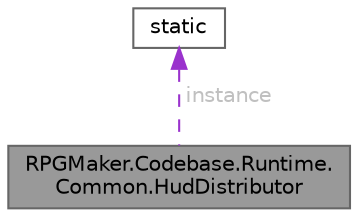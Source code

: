 digraph "RPGMaker.Codebase.Runtime.Common.HudDistributor"
{
 // LATEX_PDF_SIZE
  bgcolor="transparent";
  edge [fontname=Helvetica,fontsize=10,labelfontname=Helvetica,labelfontsize=10];
  node [fontname=Helvetica,fontsize=10,shape=box,height=0.2,width=0.4];
  Node1 [id="Node000001",label="RPGMaker.Codebase.Runtime.\lCommon.HudDistributor",height=0.2,width=0.4,color="gray40", fillcolor="grey60", style="filled", fontcolor="black",tooltip="😁 ゲームの状態に応じて、実行するべきキーやマウスイベントを決定する"];
  Node2 -> Node1 [id="edge1_Node000001_Node000002",dir="back",color="darkorchid3",style="dashed",tooltip=" ",label=" instance",fontcolor="grey" ];
  Node2 [id="Node000002",label="static",height=0.2,width=0.4,color="gray40", fillcolor="white", style="filled",tooltip=" "];
}
